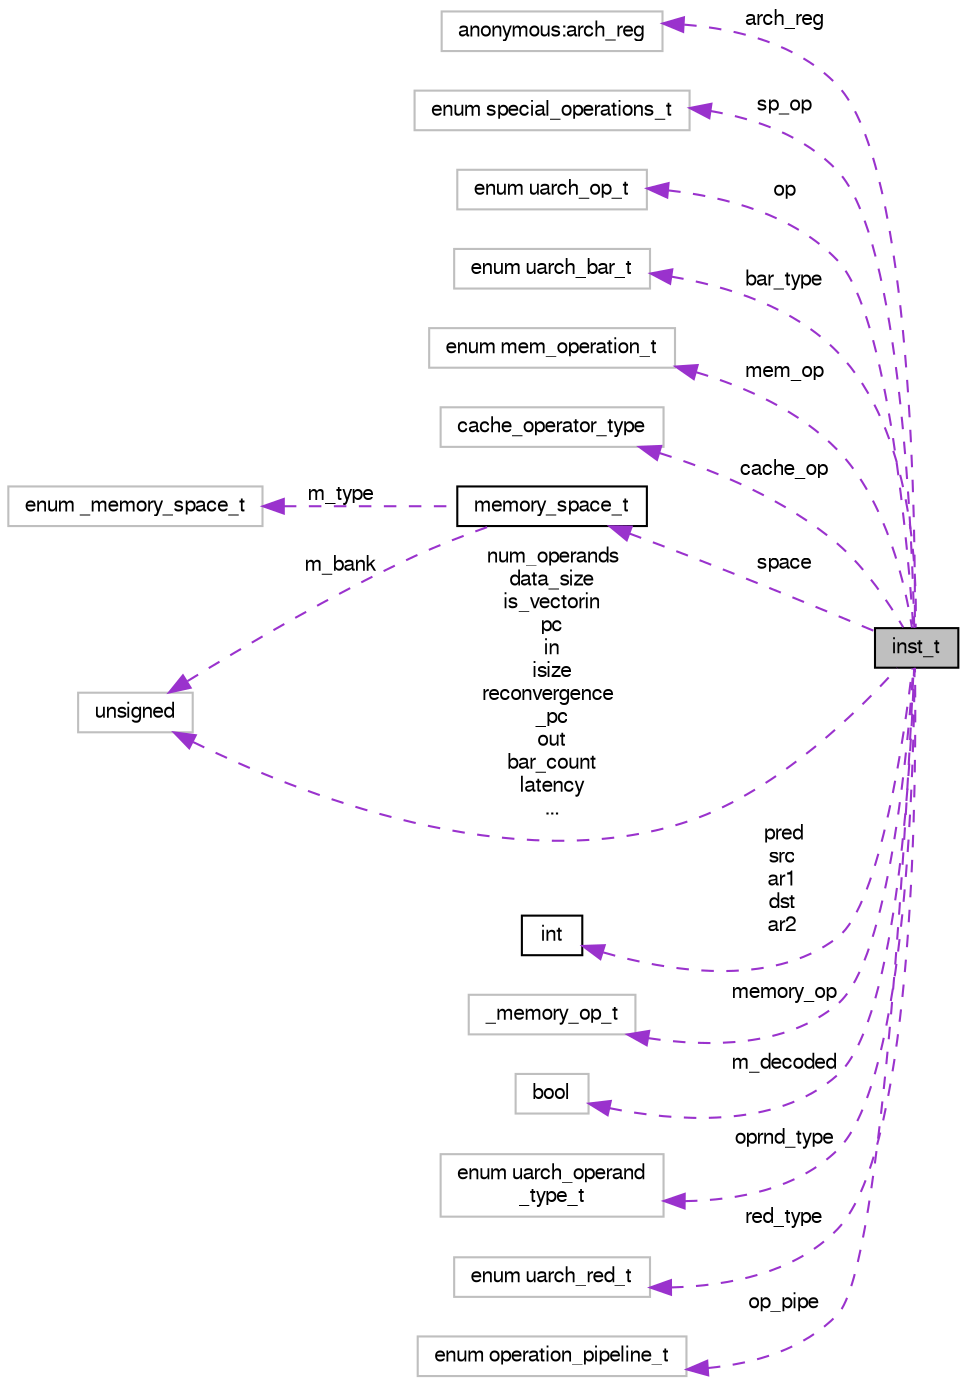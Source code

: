 digraph "inst_t"
{
  bgcolor="transparent";
  edge [fontname="FreeSans",fontsize="10",labelfontname="FreeSans",labelfontsize="10"];
  node [fontname="FreeSans",fontsize="10",shape=record];
  rankdir="LR";
  Node3 [label="inst_t",height=0.2,width=0.4,color="black", fillcolor="grey75", style="filled", fontcolor="black"];
  Node4 -> Node3 [dir="back",color="darkorchid3",fontsize="10",style="dashed",label=" arch_reg" ,fontname="FreeSans"];
  Node4 [label="anonymous:arch_reg",height=0.2,width=0.4,color="grey75"];
  Node5 -> Node3 [dir="back",color="darkorchid3",fontsize="10",style="dashed",label=" sp_op" ,fontname="FreeSans"];
  Node5 [label="enum special_operations_t",height=0.2,width=0.4,color="grey75"];
  Node6 -> Node3 [dir="back",color="darkorchid3",fontsize="10",style="dashed",label=" op" ,fontname="FreeSans"];
  Node6 [label="enum uarch_op_t",height=0.2,width=0.4,color="grey75"];
  Node7 -> Node3 [dir="back",color="darkorchid3",fontsize="10",style="dashed",label=" bar_type" ,fontname="FreeSans"];
  Node7 [label="enum uarch_bar_t",height=0.2,width=0.4,color="grey75"];
  Node8 -> Node3 [dir="back",color="darkorchid3",fontsize="10",style="dashed",label=" mem_op" ,fontname="FreeSans"];
  Node8 [label="enum mem_operation_t",height=0.2,width=0.4,color="grey75"];
  Node9 -> Node3 [dir="back",color="darkorchid3",fontsize="10",style="dashed",label=" cache_op" ,fontname="FreeSans"];
  Node9 [label="cache_operator_type",height=0.2,width=0.4,color="grey75"];
  Node10 -> Node3 [dir="back",color="darkorchid3",fontsize="10",style="dashed",label=" space" ,fontname="FreeSans"];
  Node10 [label="memory_space_t",height=0.2,width=0.4,color="black",URL="$classmemory__space__t.html"];
  Node11 -> Node10 [dir="back",color="darkorchid3",fontsize="10",style="dashed",label=" m_type" ,fontname="FreeSans"];
  Node11 [label="enum _memory_space_t",height=0.2,width=0.4,color="grey75"];
  Node12 -> Node10 [dir="back",color="darkorchid3",fontsize="10",style="dashed",label=" m_bank" ,fontname="FreeSans"];
  Node12 [label="unsigned",height=0.2,width=0.4,color="grey75"];
  Node13 -> Node3 [dir="back",color="darkorchid3",fontsize="10",style="dashed",label=" pred\nsrc\nar1\ndst\nar2" ,fontname="FreeSans"];
  Node13 [label="int",height=0.2,width=0.4,color="black",URL="$classint.html"];
  Node14 -> Node3 [dir="back",color="darkorchid3",fontsize="10",style="dashed",label=" memory_op" ,fontname="FreeSans"];
  Node14 [label="_memory_op_t",height=0.2,width=0.4,color="grey75"];
  Node15 -> Node3 [dir="back",color="darkorchid3",fontsize="10",style="dashed",label=" m_decoded" ,fontname="FreeSans"];
  Node15 [label="bool",height=0.2,width=0.4,color="grey75"];
  Node16 -> Node3 [dir="back",color="darkorchid3",fontsize="10",style="dashed",label=" oprnd_type" ,fontname="FreeSans"];
  Node16 [label="enum uarch_operand\l_type_t",height=0.2,width=0.4,color="grey75"];
  Node17 -> Node3 [dir="back",color="darkorchid3",fontsize="10",style="dashed",label=" red_type" ,fontname="FreeSans"];
  Node17 [label="enum uarch_red_t",height=0.2,width=0.4,color="grey75"];
  Node12 -> Node3 [dir="back",color="darkorchid3",fontsize="10",style="dashed",label=" num_operands\ndata_size\nis_vectorin\npc\nin\nisize\nreconvergence\l_pc\nout\nbar_count\nlatency\n..." ,fontname="FreeSans"];
  Node18 -> Node3 [dir="back",color="darkorchid3",fontsize="10",style="dashed",label=" op_pipe" ,fontname="FreeSans"];
  Node18 [label="enum operation_pipeline_t",height=0.2,width=0.4,color="grey75"];
}

